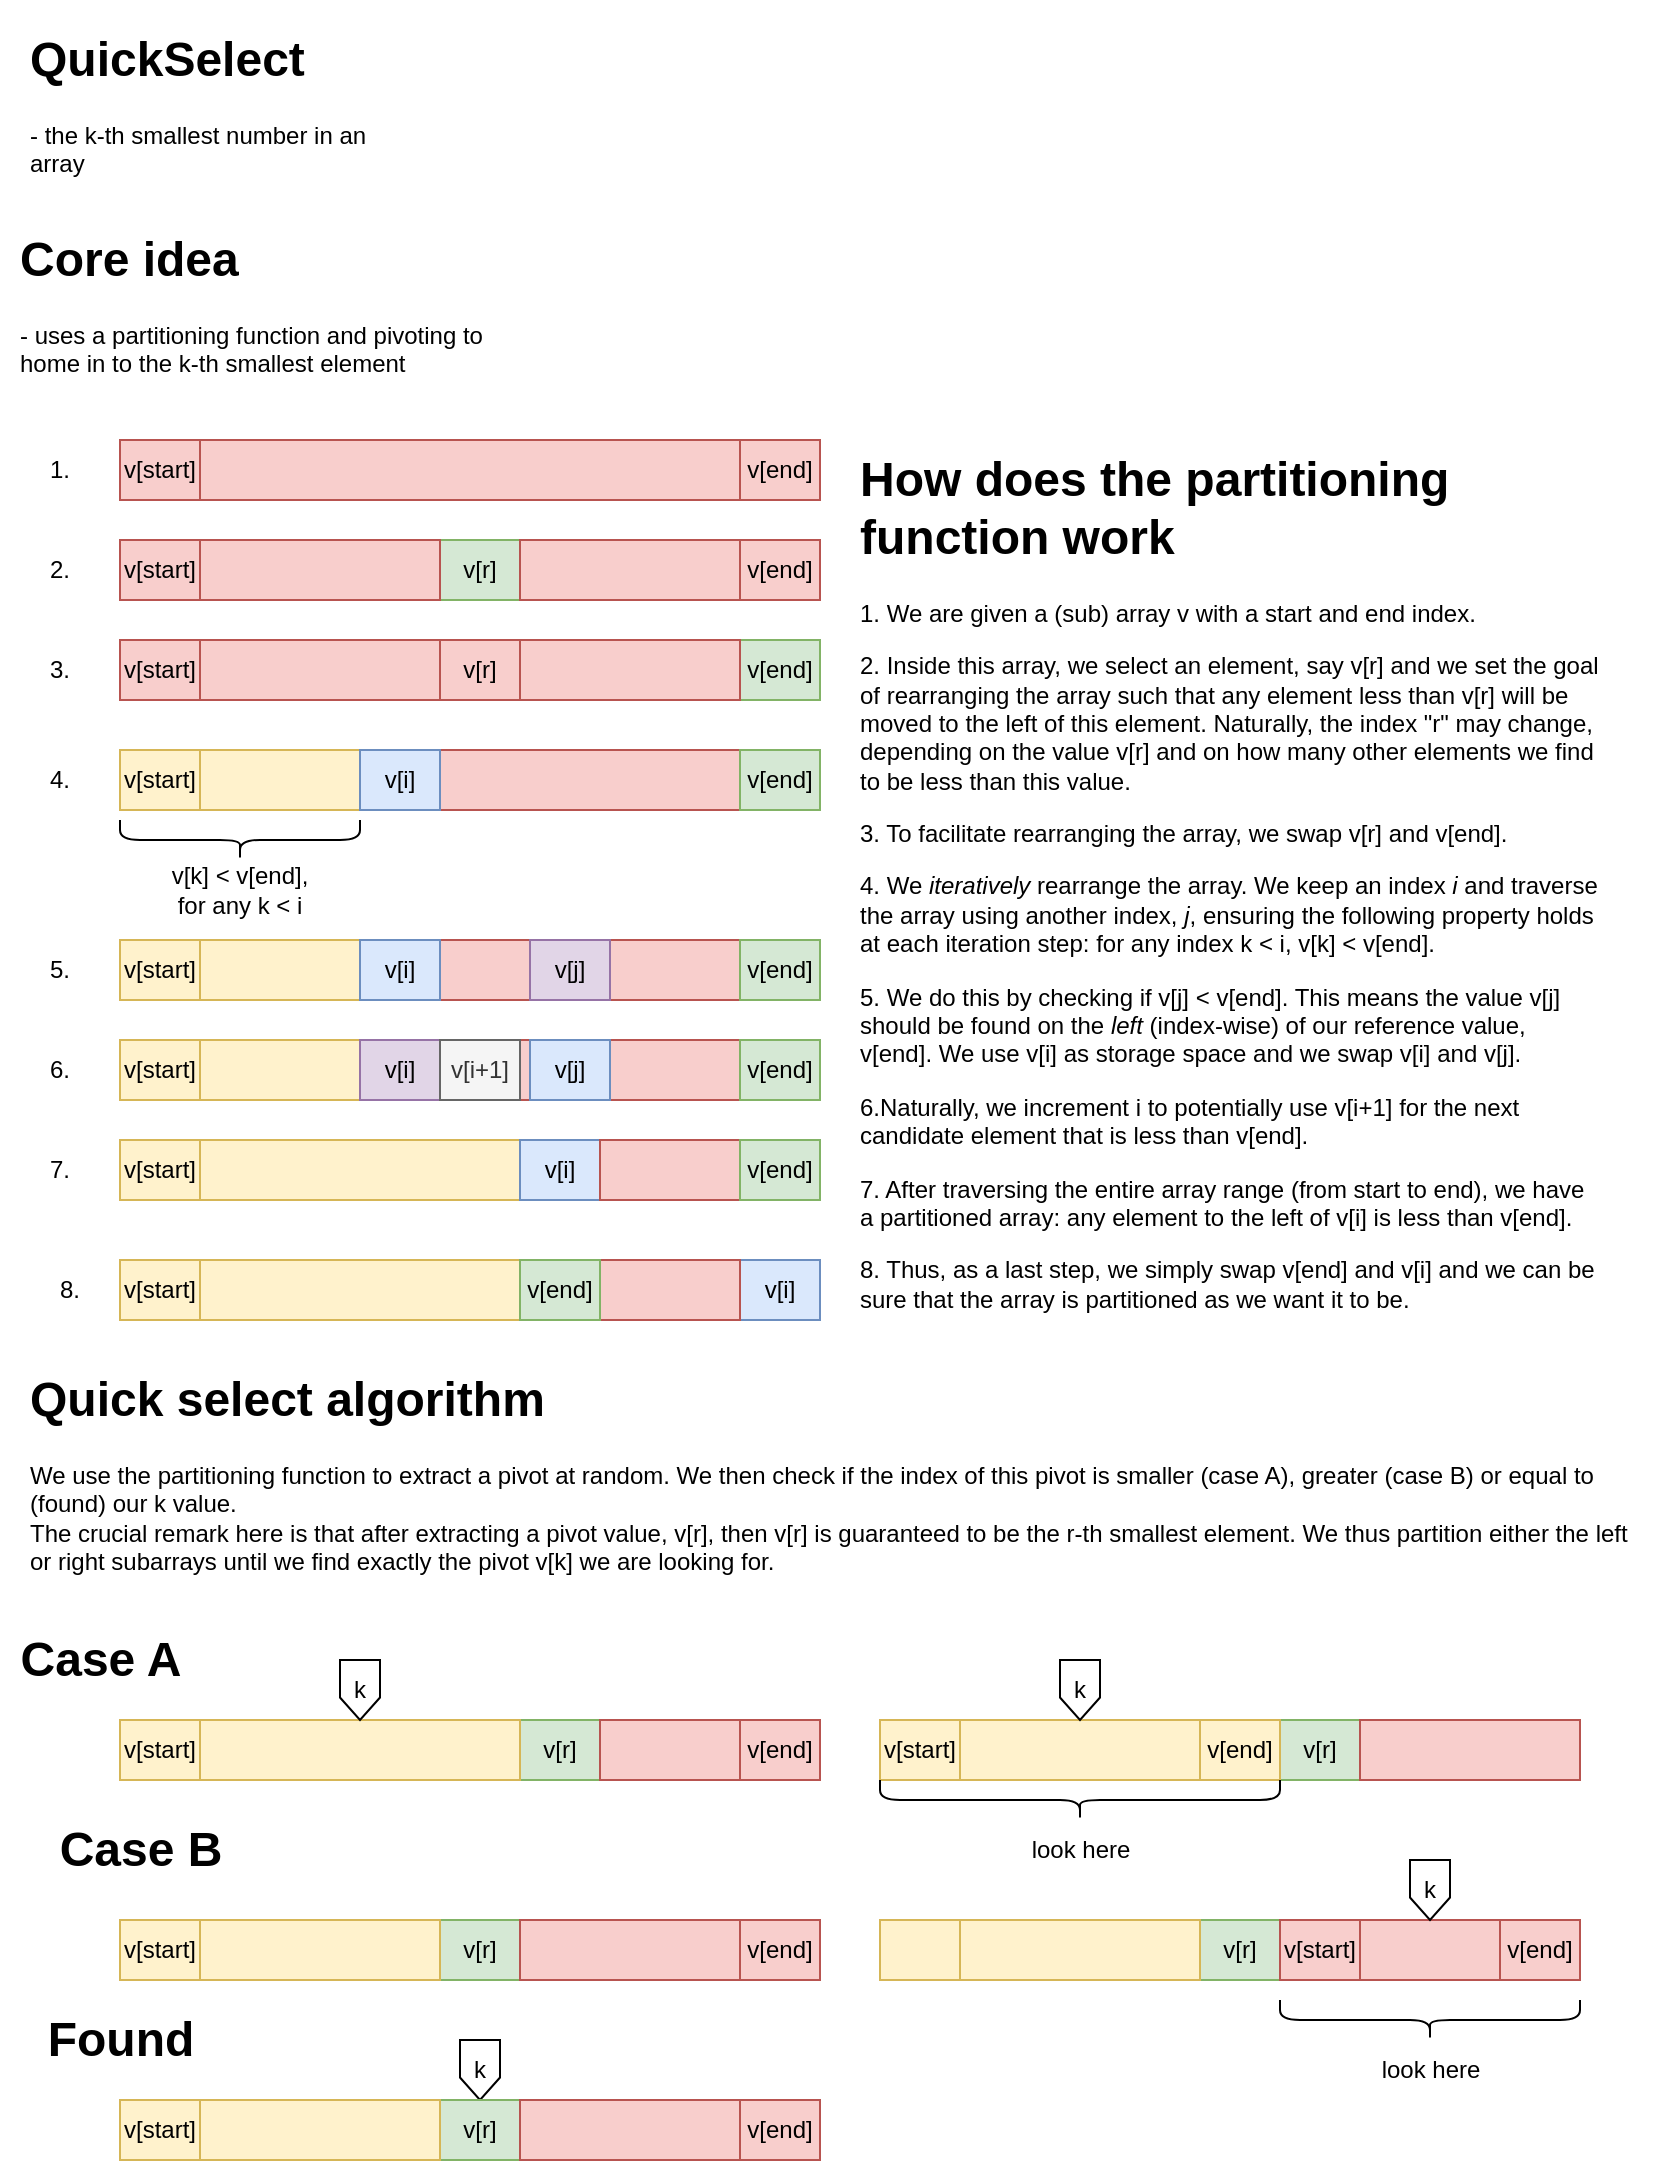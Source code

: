 <mxfile version="21.3.2" type="device">
  <diagram name="Page-1" id="9DzG4aLIMSU71eN1gPz7">
    <mxGraphModel dx="2074" dy="1106" grid="1" gridSize="10" guides="1" tooltips="1" connect="1" arrows="1" fold="1" page="1" pageScale="1" pageWidth="850" pageHeight="1100" math="0" shadow="0">
      <root>
        <mxCell id="0" />
        <mxCell id="1" parent="0" />
        <mxCell id="JuVcgYCr7Zugpt_fVlPo-87" value="" style="rounded=0;whiteSpace=wrap;html=1;fillColor=#fff2cc;strokeColor=#d6b656;" vertex="1" parent="1">
          <mxGeometry x="480" y="860" width="160" height="30" as="geometry" />
        </mxCell>
        <mxCell id="JuVcgYCr7Zugpt_fVlPo-1" value="&lt;h1&gt;QuickSelect&lt;br&gt;&lt;/h1&gt;&lt;p&gt;- the k-th smallest number in an array&lt;br&gt;&lt;/p&gt;" style="text;html=1;strokeColor=none;fillColor=none;spacing=5;spacingTop=-20;whiteSpace=wrap;overflow=hidden;rounded=0;" vertex="1" parent="1">
          <mxGeometry x="10" y="10" width="190" height="90" as="geometry" />
        </mxCell>
        <mxCell id="JuVcgYCr7Zugpt_fVlPo-2" value="&lt;h1&gt;Core idea&lt;br&gt;&lt;/h1&gt;&lt;p&gt;- uses a partitioning function and pivoting to home in to the k-th smallest element&lt;br&gt;&lt;/p&gt;" style="text;html=1;strokeColor=none;fillColor=none;spacing=5;spacingTop=-20;whiteSpace=wrap;overflow=hidden;rounded=0;" vertex="1" parent="1">
          <mxGeometry x="5" y="110" width="265" height="120" as="geometry" />
        </mxCell>
        <mxCell id="JuVcgYCr7Zugpt_fVlPo-3" value="v[r]" style="rounded=0;whiteSpace=wrap;html=1;fillColor=#d5e8d4;strokeColor=#82b366;" vertex="1" parent="1">
          <mxGeometry x="220" y="270" width="40" height="30" as="geometry" />
        </mxCell>
        <mxCell id="JuVcgYCr7Zugpt_fVlPo-4" value="" style="rounded=0;whiteSpace=wrap;html=1;fillColor=#fff2cc;strokeColor=#d6b656;" vertex="1" parent="1">
          <mxGeometry x="100" y="375" width="80" height="30" as="geometry" />
        </mxCell>
        <mxCell id="JuVcgYCr7Zugpt_fVlPo-5" value="" style="rounded=0;whiteSpace=wrap;html=1;fillColor=#f8cecc;strokeColor=#b85450;" vertex="1" parent="1">
          <mxGeometry x="220" y="375" width="150" height="30" as="geometry" />
        </mxCell>
        <mxCell id="JuVcgYCr7Zugpt_fVlPo-7" value="v[end]" style="rounded=0;whiteSpace=wrap;html=1;fillColor=#d5e8d4;strokeColor=#82b366;" vertex="1" parent="1">
          <mxGeometry x="370" y="375" width="40" height="30" as="geometry" />
        </mxCell>
        <mxCell id="JuVcgYCr7Zugpt_fVlPo-9" value="v[start]" style="rounded=0;whiteSpace=wrap;html=1;fillColor=#fff2cc;strokeColor=#d6b656;" vertex="1" parent="1">
          <mxGeometry x="60" y="375" width="40" height="30" as="geometry" />
        </mxCell>
        <mxCell id="JuVcgYCr7Zugpt_fVlPo-11" value="" style="shape=curlyBracket;whiteSpace=wrap;html=1;rounded=1;flipH=1;labelPosition=right;verticalLabelPosition=middle;align=left;verticalAlign=middle;rotation=90;" vertex="1" parent="1">
          <mxGeometry x="110" y="360" width="20" height="120" as="geometry" />
        </mxCell>
        <mxCell id="JuVcgYCr7Zugpt_fVlPo-12" value="v[k] &amp;lt; v[end],&lt;br&gt;for any k &amp;lt; i" style="text;html=1;strokeColor=none;fillColor=none;align=center;verticalAlign=middle;whiteSpace=wrap;rounded=0;" vertex="1" parent="1">
          <mxGeometry x="65" y="430" width="110" height="30" as="geometry" />
        </mxCell>
        <mxCell id="JuVcgYCr7Zugpt_fVlPo-13" value="" style="rounded=0;whiteSpace=wrap;html=1;fillColor=#f8cecc;strokeColor=#b85450;" vertex="1" parent="1">
          <mxGeometry x="100" y="270" width="120" height="30" as="geometry" />
        </mxCell>
        <mxCell id="JuVcgYCr7Zugpt_fVlPo-15" value="v[start]" style="rounded=0;whiteSpace=wrap;html=1;fillColor=#f8cecc;strokeColor=#b85450;" vertex="1" parent="1">
          <mxGeometry x="60" y="270" width="40" height="30" as="geometry" />
        </mxCell>
        <mxCell id="JuVcgYCr7Zugpt_fVlPo-16" value="v[i]" style="rounded=0;whiteSpace=wrap;html=1;fillColor=#dae8fc;strokeColor=#6c8ebf;" vertex="1" parent="1">
          <mxGeometry x="180" y="375" width="40" height="30" as="geometry" />
        </mxCell>
        <mxCell id="JuVcgYCr7Zugpt_fVlPo-17" value="v[end]" style="rounded=0;whiteSpace=wrap;html=1;fillColor=#f8cecc;strokeColor=#b85450;" vertex="1" parent="1">
          <mxGeometry x="370" y="270" width="40" height="30" as="geometry" />
        </mxCell>
        <mxCell id="JuVcgYCr7Zugpt_fVlPo-18" value="" style="rounded=0;whiteSpace=wrap;html=1;fillColor=#f8cecc;strokeColor=#b85450;" vertex="1" parent="1">
          <mxGeometry x="100" y="220" width="270" height="30" as="geometry" />
        </mxCell>
        <mxCell id="JuVcgYCr7Zugpt_fVlPo-19" value="v[start]" style="rounded=0;whiteSpace=wrap;html=1;fillColor=#f8cecc;strokeColor=#b85450;" vertex="1" parent="1">
          <mxGeometry x="60" y="220" width="40" height="30" as="geometry" />
        </mxCell>
        <mxCell id="JuVcgYCr7Zugpt_fVlPo-25" value="" style="rounded=0;whiteSpace=wrap;html=1;fillColor=#f8cecc;strokeColor=#b85450;" vertex="1" parent="1">
          <mxGeometry x="260" y="270" width="110" height="30" as="geometry" />
        </mxCell>
        <mxCell id="JuVcgYCr7Zugpt_fVlPo-26" value="v[end]" style="rounded=0;whiteSpace=wrap;html=1;fillColor=#f8cecc;strokeColor=#b85450;" vertex="1" parent="1">
          <mxGeometry x="370" y="220" width="40" height="30" as="geometry" />
        </mxCell>
        <mxCell id="JuVcgYCr7Zugpt_fVlPo-27" value="v[r]" style="rounded=0;whiteSpace=wrap;html=1;fillColor=#f8cecc;strokeColor=#b85450;" vertex="1" parent="1">
          <mxGeometry x="220" y="320" width="40" height="30" as="geometry" />
        </mxCell>
        <mxCell id="JuVcgYCr7Zugpt_fVlPo-28" value="" style="rounded=0;whiteSpace=wrap;html=1;fillColor=#f8cecc;strokeColor=#b85450;" vertex="1" parent="1">
          <mxGeometry x="100" y="320" width="120" height="30" as="geometry" />
        </mxCell>
        <mxCell id="JuVcgYCr7Zugpt_fVlPo-29" value="v[start]" style="rounded=0;whiteSpace=wrap;html=1;fillColor=#f8cecc;strokeColor=#b85450;" vertex="1" parent="1">
          <mxGeometry x="60" y="320" width="40" height="30" as="geometry" />
        </mxCell>
        <mxCell id="JuVcgYCr7Zugpt_fVlPo-30" value="v[end]" style="rounded=0;whiteSpace=wrap;html=1;fillColor=#d5e8d4;strokeColor=#82b366;" vertex="1" parent="1">
          <mxGeometry x="370" y="320" width="40" height="30" as="geometry" />
        </mxCell>
        <mxCell id="JuVcgYCr7Zugpt_fVlPo-31" value="" style="rounded=0;whiteSpace=wrap;html=1;fillColor=#f8cecc;strokeColor=#b85450;" vertex="1" parent="1">
          <mxGeometry x="260" y="320" width="110" height="30" as="geometry" />
        </mxCell>
        <mxCell id="JuVcgYCr7Zugpt_fVlPo-34" value="v[start]" style="rounded=0;whiteSpace=wrap;html=1;fillColor=#fff2cc;strokeColor=#d6b656;" vertex="1" parent="1">
          <mxGeometry x="60" y="570" width="40" height="30" as="geometry" />
        </mxCell>
        <mxCell id="JuVcgYCr7Zugpt_fVlPo-35" value="" style="rounded=0;whiteSpace=wrap;html=1;fillColor=#fff2cc;strokeColor=#d6b656;" vertex="1" parent="1">
          <mxGeometry x="100" y="570" width="160" height="30" as="geometry" />
        </mxCell>
        <mxCell id="JuVcgYCr7Zugpt_fVlPo-36" value="v[i]" style="rounded=0;whiteSpace=wrap;html=1;fillColor=#dae8fc;strokeColor=#6c8ebf;" vertex="1" parent="1">
          <mxGeometry x="260" y="570" width="40" height="30" as="geometry" />
        </mxCell>
        <mxCell id="JuVcgYCr7Zugpt_fVlPo-37" value="" style="rounded=0;whiteSpace=wrap;html=1;fillColor=#f8cecc;strokeColor=#b85450;" vertex="1" parent="1">
          <mxGeometry x="300" y="570" width="70" height="30" as="geometry" />
        </mxCell>
        <mxCell id="JuVcgYCr7Zugpt_fVlPo-38" value="v[end]" style="rounded=0;whiteSpace=wrap;html=1;fillColor=#d5e8d4;strokeColor=#82b366;" vertex="1" parent="1">
          <mxGeometry x="370" y="570" width="40" height="30" as="geometry" />
        </mxCell>
        <mxCell id="JuVcgYCr7Zugpt_fVlPo-39" value="v[start]" style="rounded=0;whiteSpace=wrap;html=1;fillColor=#fff2cc;strokeColor=#d6b656;" vertex="1" parent="1">
          <mxGeometry x="60" y="630" width="40" height="30" as="geometry" />
        </mxCell>
        <mxCell id="JuVcgYCr7Zugpt_fVlPo-40" value="" style="rounded=0;whiteSpace=wrap;html=1;fillColor=#fff2cc;strokeColor=#d6b656;" vertex="1" parent="1">
          <mxGeometry x="100" y="630" width="160" height="30" as="geometry" />
        </mxCell>
        <mxCell id="JuVcgYCr7Zugpt_fVlPo-41" value="v[i]" style="rounded=0;whiteSpace=wrap;html=1;fillColor=#dae8fc;strokeColor=#6c8ebf;" vertex="1" parent="1">
          <mxGeometry x="370" y="630" width="40" height="30" as="geometry" />
        </mxCell>
        <mxCell id="JuVcgYCr7Zugpt_fVlPo-42" value="" style="rounded=0;whiteSpace=wrap;html=1;fillColor=#f8cecc;strokeColor=#b85450;" vertex="1" parent="1">
          <mxGeometry x="300" y="630" width="70" height="30" as="geometry" />
        </mxCell>
        <mxCell id="JuVcgYCr7Zugpt_fVlPo-43" value="v[end]" style="rounded=0;whiteSpace=wrap;html=1;fillColor=#d5e8d4;strokeColor=#82b366;" vertex="1" parent="1">
          <mxGeometry x="260" y="630" width="40" height="30" as="geometry" />
        </mxCell>
        <mxCell id="JuVcgYCr7Zugpt_fVlPo-44" value="1." style="text;html=1;strokeColor=none;fillColor=none;align=center;verticalAlign=middle;whiteSpace=wrap;rounded=0;" vertex="1" parent="1">
          <mxGeometry y="220" width="60" height="30" as="geometry" />
        </mxCell>
        <mxCell id="JuVcgYCr7Zugpt_fVlPo-45" value="2." style="text;html=1;strokeColor=none;fillColor=none;align=center;verticalAlign=middle;whiteSpace=wrap;rounded=0;" vertex="1" parent="1">
          <mxGeometry y="270" width="60" height="30" as="geometry" />
        </mxCell>
        <mxCell id="JuVcgYCr7Zugpt_fVlPo-47" value="3." style="text;html=1;strokeColor=none;fillColor=none;align=center;verticalAlign=middle;whiteSpace=wrap;rounded=0;" vertex="1" parent="1">
          <mxGeometry y="320" width="60" height="30" as="geometry" />
        </mxCell>
        <mxCell id="JuVcgYCr7Zugpt_fVlPo-48" value="4." style="text;html=1;strokeColor=none;fillColor=none;align=center;verticalAlign=middle;whiteSpace=wrap;rounded=0;" vertex="1" parent="1">
          <mxGeometry y="375" width="60" height="30" as="geometry" />
        </mxCell>
        <mxCell id="JuVcgYCr7Zugpt_fVlPo-49" value="5." style="text;html=1;strokeColor=none;fillColor=none;align=center;verticalAlign=middle;whiteSpace=wrap;rounded=0;" vertex="1" parent="1">
          <mxGeometry y="470" width="60" height="30" as="geometry" />
        </mxCell>
        <mxCell id="JuVcgYCr7Zugpt_fVlPo-50" value="6." style="text;html=1;strokeColor=none;fillColor=none;align=center;verticalAlign=middle;whiteSpace=wrap;rounded=0;" vertex="1" parent="1">
          <mxGeometry y="520" width="60" height="30" as="geometry" />
        </mxCell>
        <mxCell id="JuVcgYCr7Zugpt_fVlPo-51" value="&lt;h1&gt;How does the partitioning function work&lt;br&gt;&lt;/h1&gt;&lt;p&gt;1. We are given a (sub) array v with a start and end index.&lt;/p&gt;&lt;p&gt;2. Inside this array, we select an element, say v[r] and we set the goal of rearranging the array such that any element less than v[r] will be moved to the left of this element. Naturally, the index &quot;r&quot; may change, depending on the value v[r] and on how many other elements we find to be less than this value.&lt;/p&gt;&lt;p&gt;3. To facilitate rearranging the array, we swap v[r] and v[end].&lt;/p&gt;&lt;p&gt;4. We &lt;i&gt;iteratively&lt;/i&gt; rearrange the array. We keep an index &lt;i&gt;i&lt;/i&gt; and traverse the array using another index, &lt;i&gt;j&lt;/i&gt;, ensuring the following property holds at each iteration step: for any index k &amp;lt; i, v[k] &amp;lt; v[end].&lt;/p&gt;&lt;p&gt;5. We do this by checking if v[j] &amp;lt; v[end]. This means the value v[j] should be found on the &lt;i&gt;left &lt;/i&gt;(index-wise) of our reference value, v[end]. We use v[i] as storage space and we swap v[i] and v[j]. &lt;br&gt;&lt;/p&gt;&lt;p&gt;6.Naturally, we increment i to potentially use v[i+1] for the next candidate element that is less than v[end].&lt;/p&gt;&lt;p&gt;7. After traversing the entire array range (from start to end), we have a partitioned array: any element to the left of v[i] is less than v[end].&lt;/p&gt;&lt;p&gt;8. Thus, as a last step, we simply swap v[end] and v[i] and we can be sure that the array is partitioned as we want it to be.&lt;br&gt;&lt;/p&gt;&lt;p&gt;&lt;br&gt;&lt;/p&gt;" style="text;html=1;strokeColor=none;fillColor=none;spacing=5;spacingTop=-20;whiteSpace=wrap;overflow=hidden;rounded=0;" vertex="1" parent="1">
          <mxGeometry x="425" y="220" width="380" height="450" as="geometry" />
        </mxCell>
        <mxCell id="JuVcgYCr7Zugpt_fVlPo-52" value="" style="rounded=0;whiteSpace=wrap;html=1;fillColor=#fff2cc;strokeColor=#d6b656;" vertex="1" parent="1">
          <mxGeometry x="100" y="470" width="80" height="30" as="geometry" />
        </mxCell>
        <mxCell id="JuVcgYCr7Zugpt_fVlPo-53" value="" style="rounded=0;whiteSpace=wrap;html=1;fillColor=#f8cecc;strokeColor=#b85450;" vertex="1" parent="1">
          <mxGeometry x="220" y="470" width="150" height="30" as="geometry" />
        </mxCell>
        <mxCell id="JuVcgYCr7Zugpt_fVlPo-54" value="v[end]" style="rounded=0;whiteSpace=wrap;html=1;fillColor=#d5e8d4;strokeColor=#82b366;" vertex="1" parent="1">
          <mxGeometry x="370" y="470" width="40" height="30" as="geometry" />
        </mxCell>
        <mxCell id="JuVcgYCr7Zugpt_fVlPo-55" value="v[start]" style="rounded=0;whiteSpace=wrap;html=1;fillColor=#fff2cc;strokeColor=#d6b656;" vertex="1" parent="1">
          <mxGeometry x="60" y="470" width="40" height="30" as="geometry" />
        </mxCell>
        <mxCell id="JuVcgYCr7Zugpt_fVlPo-57" value="v[i]" style="rounded=0;whiteSpace=wrap;html=1;fillColor=#dae8fc;strokeColor=#6c8ebf;" vertex="1" parent="1">
          <mxGeometry x="180" y="470" width="40" height="30" as="geometry" />
        </mxCell>
        <mxCell id="JuVcgYCr7Zugpt_fVlPo-58" value="v[j]" style="rounded=0;whiteSpace=wrap;html=1;fillColor=#e1d5e7;strokeColor=#9673a6;" vertex="1" parent="1">
          <mxGeometry x="265" y="470" width="40" height="30" as="geometry" />
        </mxCell>
        <mxCell id="JuVcgYCr7Zugpt_fVlPo-59" value="7." style="text;html=1;strokeColor=none;fillColor=none;align=center;verticalAlign=middle;whiteSpace=wrap;rounded=0;" vertex="1" parent="1">
          <mxGeometry y="570" width="60" height="30" as="geometry" />
        </mxCell>
        <mxCell id="JuVcgYCr7Zugpt_fVlPo-60" value="" style="rounded=0;whiteSpace=wrap;html=1;fillColor=#fff2cc;strokeColor=#d6b656;" vertex="1" parent="1">
          <mxGeometry x="100" y="520" width="80" height="30" as="geometry" />
        </mxCell>
        <mxCell id="JuVcgYCr7Zugpt_fVlPo-61" value="" style="rounded=0;whiteSpace=wrap;html=1;fillColor=#f8cecc;strokeColor=#b85450;" vertex="1" parent="1">
          <mxGeometry x="220" y="520" width="150" height="30" as="geometry" />
        </mxCell>
        <mxCell id="JuVcgYCr7Zugpt_fVlPo-62" value="v[end]" style="rounded=0;whiteSpace=wrap;html=1;fillColor=#d5e8d4;strokeColor=#82b366;" vertex="1" parent="1">
          <mxGeometry x="370" y="520" width="40" height="30" as="geometry" />
        </mxCell>
        <mxCell id="JuVcgYCr7Zugpt_fVlPo-63" value="v[start]" style="rounded=0;whiteSpace=wrap;html=1;fillColor=#fff2cc;strokeColor=#d6b656;" vertex="1" parent="1">
          <mxGeometry x="60" y="520" width="40" height="30" as="geometry" />
        </mxCell>
        <mxCell id="JuVcgYCr7Zugpt_fVlPo-64" value="v[i]" style="rounded=0;whiteSpace=wrap;html=1;fillColor=#e1d5e7;strokeColor=#9673a6;" vertex="1" parent="1">
          <mxGeometry x="180" y="520" width="40" height="30" as="geometry" />
        </mxCell>
        <mxCell id="JuVcgYCr7Zugpt_fVlPo-65" value="v[j]" style="rounded=0;whiteSpace=wrap;html=1;fillColor=#dae8fc;strokeColor=#6c8ebf;" vertex="1" parent="1">
          <mxGeometry x="265" y="520" width="40" height="30" as="geometry" />
        </mxCell>
        <mxCell id="JuVcgYCr7Zugpt_fVlPo-66" value="8." style="text;html=1;strokeColor=none;fillColor=none;align=center;verticalAlign=middle;whiteSpace=wrap;rounded=0;" vertex="1" parent="1">
          <mxGeometry x="5" y="630" width="60" height="30" as="geometry" />
        </mxCell>
        <mxCell id="JuVcgYCr7Zugpt_fVlPo-67" value="v[i+1]" style="rounded=0;whiteSpace=wrap;html=1;fillColor=#f5f5f5;strokeColor=#666666;fontColor=#333333;" vertex="1" parent="1">
          <mxGeometry x="220" y="520" width="40" height="30" as="geometry" />
        </mxCell>
        <mxCell id="JuVcgYCr7Zugpt_fVlPo-68" value="v[r]" style="rounded=0;whiteSpace=wrap;html=1;fillColor=#d5e8d4;strokeColor=#82b366;" vertex="1" parent="1">
          <mxGeometry x="260" y="860" width="40" height="30" as="geometry" />
        </mxCell>
        <mxCell id="JuVcgYCr7Zugpt_fVlPo-71" value="v[end]" style="rounded=0;whiteSpace=wrap;html=1;fillColor=#f8cecc;strokeColor=#b85450;" vertex="1" parent="1">
          <mxGeometry x="370" y="860" width="40" height="30" as="geometry" />
        </mxCell>
        <mxCell id="JuVcgYCr7Zugpt_fVlPo-72" value="" style="rounded=0;whiteSpace=wrap;html=1;fillColor=#f8cecc;strokeColor=#b85450;" vertex="1" parent="1">
          <mxGeometry x="300" y="860" width="70" height="30" as="geometry" />
        </mxCell>
        <mxCell id="JuVcgYCr7Zugpt_fVlPo-73" value="v[start]" style="rounded=0;whiteSpace=wrap;html=1;fillColor=#fff2cc;strokeColor=#d6b656;" vertex="1" parent="1">
          <mxGeometry x="60" y="860" width="40" height="30" as="geometry" />
        </mxCell>
        <mxCell id="JuVcgYCr7Zugpt_fVlPo-74" value="" style="rounded=0;whiteSpace=wrap;html=1;fillColor=#fff2cc;strokeColor=#d6b656;" vertex="1" parent="1">
          <mxGeometry x="100" y="860" width="160" height="30" as="geometry" />
        </mxCell>
        <mxCell id="JuVcgYCr7Zugpt_fVlPo-77" value="k" style="shape=offPageConnector;whiteSpace=wrap;html=1;" vertex="1" parent="1">
          <mxGeometry x="170" y="830" width="20" height="30" as="geometry" />
        </mxCell>
        <mxCell id="JuVcgYCr7Zugpt_fVlPo-83" value="v[r]" style="rounded=0;whiteSpace=wrap;html=1;fillColor=#d5e8d4;strokeColor=#82b366;" vertex="1" parent="1">
          <mxGeometry x="640" y="860" width="40" height="30" as="geometry" />
        </mxCell>
        <mxCell id="JuVcgYCr7Zugpt_fVlPo-84" value="v[end]" style="rounded=0;whiteSpace=wrap;html=1;fillColor=#fff2cc;strokeColor=#d6b656;" vertex="1" parent="1">
          <mxGeometry x="600" y="860" width="40" height="30" as="geometry" />
        </mxCell>
        <mxCell id="JuVcgYCr7Zugpt_fVlPo-85" value="" style="rounded=0;whiteSpace=wrap;html=1;fillColor=#f8cecc;strokeColor=#b85450;" vertex="1" parent="1">
          <mxGeometry x="680" y="860" width="110" height="30" as="geometry" />
        </mxCell>
        <mxCell id="JuVcgYCr7Zugpt_fVlPo-86" value="v[start]" style="rounded=0;whiteSpace=wrap;html=1;fillColor=#fff2cc;strokeColor=#d6b656;" vertex="1" parent="1">
          <mxGeometry x="440" y="860" width="40" height="30" as="geometry" />
        </mxCell>
        <mxCell id="JuVcgYCr7Zugpt_fVlPo-88" value="k" style="shape=offPageConnector;whiteSpace=wrap;html=1;" vertex="1" parent="1">
          <mxGeometry x="530" y="830" width="20" height="30" as="geometry" />
        </mxCell>
        <mxCell id="JuVcgYCr7Zugpt_fVlPo-90" value="v[r]" style="rounded=0;whiteSpace=wrap;html=1;fillColor=#d5e8d4;strokeColor=#82b366;" vertex="1" parent="1">
          <mxGeometry x="220" y="960" width="40" height="30" as="geometry" />
        </mxCell>
        <mxCell id="JuVcgYCr7Zugpt_fVlPo-91" value="v[end]" style="rounded=0;whiteSpace=wrap;html=1;fillColor=#f8cecc;strokeColor=#b85450;" vertex="1" parent="1">
          <mxGeometry x="370" y="960" width="40" height="30" as="geometry" />
        </mxCell>
        <mxCell id="JuVcgYCr7Zugpt_fVlPo-92" value="" style="rounded=0;whiteSpace=wrap;html=1;fillColor=#f8cecc;strokeColor=#b85450;" vertex="1" parent="1">
          <mxGeometry x="260" y="960" width="110" height="30" as="geometry" />
        </mxCell>
        <mxCell id="JuVcgYCr7Zugpt_fVlPo-93" value="v[start]" style="rounded=0;whiteSpace=wrap;html=1;fillColor=#fff2cc;strokeColor=#d6b656;" vertex="1" parent="1">
          <mxGeometry x="60" y="960" width="40" height="30" as="geometry" />
        </mxCell>
        <mxCell id="JuVcgYCr7Zugpt_fVlPo-94" value="" style="rounded=0;whiteSpace=wrap;html=1;fillColor=#fff2cc;strokeColor=#d6b656;" vertex="1" parent="1">
          <mxGeometry x="100" y="960" width="120" height="30" as="geometry" />
        </mxCell>
        <mxCell id="JuVcgYCr7Zugpt_fVlPo-95" value="k" style="shape=offPageConnector;whiteSpace=wrap;html=1;" vertex="1" parent="1">
          <mxGeometry x="230" y="1020" width="20" height="30" as="geometry" />
        </mxCell>
        <mxCell id="JuVcgYCr7Zugpt_fVlPo-96" value="v[r]" style="rounded=0;whiteSpace=wrap;html=1;fillColor=#d5e8d4;strokeColor=#82b366;" vertex="1" parent="1">
          <mxGeometry x="600" y="960" width="40" height="30" as="geometry" />
        </mxCell>
        <mxCell id="JuVcgYCr7Zugpt_fVlPo-97" value="v[end]" style="rounded=0;whiteSpace=wrap;html=1;fillColor=#f8cecc;strokeColor=#b85450;" vertex="1" parent="1">
          <mxGeometry x="750" y="960" width="40" height="30" as="geometry" />
        </mxCell>
        <mxCell id="JuVcgYCr7Zugpt_fVlPo-98" value="" style="rounded=0;whiteSpace=wrap;html=1;fillColor=#f8cecc;strokeColor=#b85450;" vertex="1" parent="1">
          <mxGeometry x="640" y="960" width="110" height="30" as="geometry" />
        </mxCell>
        <mxCell id="JuVcgYCr7Zugpt_fVlPo-99" value="" style="rounded=0;whiteSpace=wrap;html=1;fillColor=#fff2cc;strokeColor=#d6b656;" vertex="1" parent="1">
          <mxGeometry x="440" y="960" width="40" height="30" as="geometry" />
        </mxCell>
        <mxCell id="JuVcgYCr7Zugpt_fVlPo-100" value="" style="rounded=0;whiteSpace=wrap;html=1;fillColor=#fff2cc;strokeColor=#d6b656;" vertex="1" parent="1">
          <mxGeometry x="480" y="960" width="120" height="30" as="geometry" />
        </mxCell>
        <mxCell id="JuVcgYCr7Zugpt_fVlPo-101" value="k" style="shape=offPageConnector;whiteSpace=wrap;html=1;" vertex="1" parent="1">
          <mxGeometry x="705" y="930" width="20" height="30" as="geometry" />
        </mxCell>
        <mxCell id="JuVcgYCr7Zugpt_fVlPo-102" value="" style="shape=curlyBracket;whiteSpace=wrap;html=1;rounded=1;labelPosition=left;verticalLabelPosition=middle;align=right;verticalAlign=middle;rotation=-90;" vertex="1" parent="1">
          <mxGeometry x="530" y="800" width="20" height="200" as="geometry" />
        </mxCell>
        <mxCell id="JuVcgYCr7Zugpt_fVlPo-103" value="look here" style="text;html=1;align=center;verticalAlign=middle;resizable=0;points=[];autosize=1;strokeColor=none;fillColor=none;" vertex="1" parent="1">
          <mxGeometry x="505" y="910" width="70" height="30" as="geometry" />
        </mxCell>
        <mxCell id="JuVcgYCr7Zugpt_fVlPo-104" value="v[start]" style="rounded=0;whiteSpace=wrap;html=1;fillColor=#f8cecc;strokeColor=#b85450;" vertex="1" parent="1">
          <mxGeometry x="640" y="960" width="40" height="30" as="geometry" />
        </mxCell>
        <mxCell id="JuVcgYCr7Zugpt_fVlPo-106" value="" style="shape=curlyBracket;whiteSpace=wrap;html=1;rounded=1;labelPosition=left;verticalLabelPosition=middle;align=right;verticalAlign=middle;rotation=-90;" vertex="1" parent="1">
          <mxGeometry x="705" y="935" width="20" height="150" as="geometry" />
        </mxCell>
        <mxCell id="JuVcgYCr7Zugpt_fVlPo-107" value="look here" style="text;html=1;align=center;verticalAlign=middle;resizable=0;points=[];autosize=1;strokeColor=none;fillColor=none;" vertex="1" parent="1">
          <mxGeometry x="680" y="1020" width="70" height="30" as="geometry" />
        </mxCell>
        <mxCell id="JuVcgYCr7Zugpt_fVlPo-108" value="Case A" style="text;strokeColor=none;fillColor=none;html=1;fontSize=24;fontStyle=1;verticalAlign=middle;align=center;" vertex="1" parent="1">
          <mxGeometry y="810" width="100" height="40" as="geometry" />
        </mxCell>
        <mxCell id="JuVcgYCr7Zugpt_fVlPo-109" value="Case B" style="text;strokeColor=none;fillColor=none;html=1;fontSize=24;fontStyle=1;verticalAlign=middle;align=center;" vertex="1" parent="1">
          <mxGeometry x="20" y="905" width="100" height="40" as="geometry" />
        </mxCell>
        <mxCell id="JuVcgYCr7Zugpt_fVlPo-110" value="v[r]" style="rounded=0;whiteSpace=wrap;html=1;fillColor=#d5e8d4;strokeColor=#82b366;" vertex="1" parent="1">
          <mxGeometry x="220" y="1050" width="40" height="30" as="geometry" />
        </mxCell>
        <mxCell id="JuVcgYCr7Zugpt_fVlPo-111" value="v[end]" style="rounded=0;whiteSpace=wrap;html=1;fillColor=#f8cecc;strokeColor=#b85450;" vertex="1" parent="1">
          <mxGeometry x="370" y="1050" width="40" height="30" as="geometry" />
        </mxCell>
        <mxCell id="JuVcgYCr7Zugpt_fVlPo-112" value="" style="rounded=0;whiteSpace=wrap;html=1;fillColor=#f8cecc;strokeColor=#b85450;" vertex="1" parent="1">
          <mxGeometry x="260" y="1050" width="110" height="30" as="geometry" />
        </mxCell>
        <mxCell id="JuVcgYCr7Zugpt_fVlPo-113" value="v[start]" style="rounded=0;whiteSpace=wrap;html=1;fillColor=#fff2cc;strokeColor=#d6b656;" vertex="1" parent="1">
          <mxGeometry x="60" y="1050" width="40" height="30" as="geometry" />
        </mxCell>
        <mxCell id="JuVcgYCr7Zugpt_fVlPo-114" value="" style="rounded=0;whiteSpace=wrap;html=1;fillColor=#fff2cc;strokeColor=#d6b656;" vertex="1" parent="1">
          <mxGeometry x="100" y="1050" width="120" height="30" as="geometry" />
        </mxCell>
        <mxCell id="JuVcgYCr7Zugpt_fVlPo-115" value="Found" style="text;strokeColor=none;fillColor=none;html=1;fontSize=24;fontStyle=1;verticalAlign=middle;align=center;" vertex="1" parent="1">
          <mxGeometry x="10" y="1000" width="100" height="40" as="geometry" />
        </mxCell>
        <mxCell id="JuVcgYCr7Zugpt_fVlPo-117" value="&lt;h1&gt;Quick select algorithm&lt;br&gt;&lt;/h1&gt;&lt;p&gt;We use the partitioning function to extract a pivot at random. We then check if the index of this pivot is smaller (case A), greater (case B) or equal to (found) our k value. &lt;br&gt;The crucial remark here is that after extracting a pivot value, v[r], then v[r] is guaranteed to be the r-th smallest element. We thus partition either the left or right subarrays until we find exactly the pivot v[k] we are looking for.&lt;br&gt;&lt;/p&gt;" style="text;html=1;strokeColor=none;fillColor=none;spacing=5;spacingTop=-20;whiteSpace=wrap;overflow=hidden;rounded=0;" vertex="1" parent="1">
          <mxGeometry x="10" y="680" width="820" height="120" as="geometry" />
        </mxCell>
      </root>
    </mxGraphModel>
  </diagram>
</mxfile>
